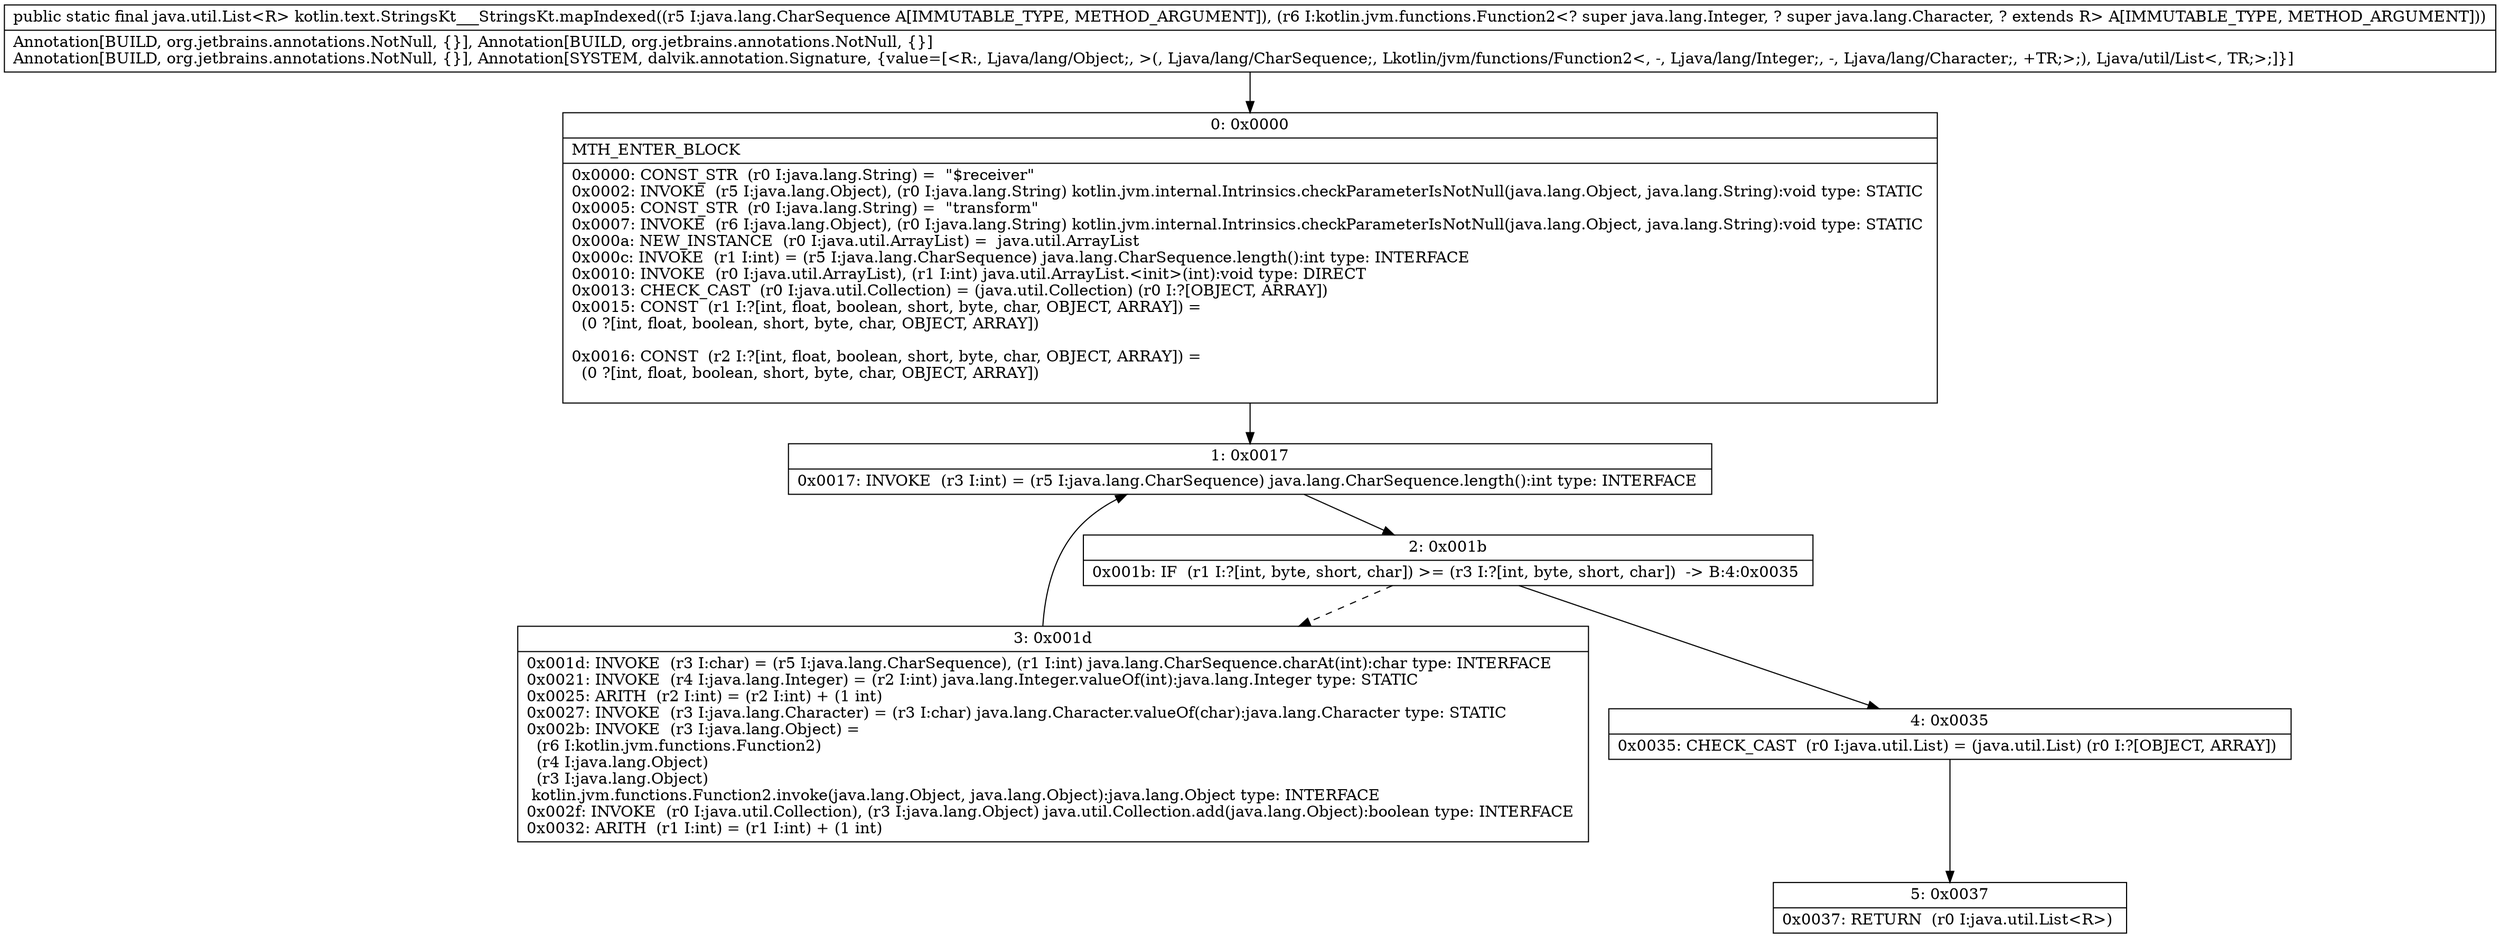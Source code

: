 digraph "CFG forkotlin.text.StringsKt___StringsKt.mapIndexed(Ljava\/lang\/CharSequence;Lkotlin\/jvm\/functions\/Function2;)Ljava\/util\/List;" {
Node_0 [shape=record,label="{0\:\ 0x0000|MTH_ENTER_BLOCK\l|0x0000: CONST_STR  (r0 I:java.lang.String) =  \"$receiver\" \l0x0002: INVOKE  (r5 I:java.lang.Object), (r0 I:java.lang.String) kotlin.jvm.internal.Intrinsics.checkParameterIsNotNull(java.lang.Object, java.lang.String):void type: STATIC \l0x0005: CONST_STR  (r0 I:java.lang.String) =  \"transform\" \l0x0007: INVOKE  (r6 I:java.lang.Object), (r0 I:java.lang.String) kotlin.jvm.internal.Intrinsics.checkParameterIsNotNull(java.lang.Object, java.lang.String):void type: STATIC \l0x000a: NEW_INSTANCE  (r0 I:java.util.ArrayList) =  java.util.ArrayList \l0x000c: INVOKE  (r1 I:int) = (r5 I:java.lang.CharSequence) java.lang.CharSequence.length():int type: INTERFACE \l0x0010: INVOKE  (r0 I:java.util.ArrayList), (r1 I:int) java.util.ArrayList.\<init\>(int):void type: DIRECT \l0x0013: CHECK_CAST  (r0 I:java.util.Collection) = (java.util.Collection) (r0 I:?[OBJECT, ARRAY]) \l0x0015: CONST  (r1 I:?[int, float, boolean, short, byte, char, OBJECT, ARRAY]) = \l  (0 ?[int, float, boolean, short, byte, char, OBJECT, ARRAY])\l \l0x0016: CONST  (r2 I:?[int, float, boolean, short, byte, char, OBJECT, ARRAY]) = \l  (0 ?[int, float, boolean, short, byte, char, OBJECT, ARRAY])\l \l}"];
Node_1 [shape=record,label="{1\:\ 0x0017|0x0017: INVOKE  (r3 I:int) = (r5 I:java.lang.CharSequence) java.lang.CharSequence.length():int type: INTERFACE \l}"];
Node_2 [shape=record,label="{2\:\ 0x001b|0x001b: IF  (r1 I:?[int, byte, short, char]) \>= (r3 I:?[int, byte, short, char])  \-\> B:4:0x0035 \l}"];
Node_3 [shape=record,label="{3\:\ 0x001d|0x001d: INVOKE  (r3 I:char) = (r5 I:java.lang.CharSequence), (r1 I:int) java.lang.CharSequence.charAt(int):char type: INTERFACE \l0x0021: INVOKE  (r4 I:java.lang.Integer) = (r2 I:int) java.lang.Integer.valueOf(int):java.lang.Integer type: STATIC \l0x0025: ARITH  (r2 I:int) = (r2 I:int) + (1 int) \l0x0027: INVOKE  (r3 I:java.lang.Character) = (r3 I:char) java.lang.Character.valueOf(char):java.lang.Character type: STATIC \l0x002b: INVOKE  (r3 I:java.lang.Object) = \l  (r6 I:kotlin.jvm.functions.Function2)\l  (r4 I:java.lang.Object)\l  (r3 I:java.lang.Object)\l kotlin.jvm.functions.Function2.invoke(java.lang.Object, java.lang.Object):java.lang.Object type: INTERFACE \l0x002f: INVOKE  (r0 I:java.util.Collection), (r3 I:java.lang.Object) java.util.Collection.add(java.lang.Object):boolean type: INTERFACE \l0x0032: ARITH  (r1 I:int) = (r1 I:int) + (1 int) \l}"];
Node_4 [shape=record,label="{4\:\ 0x0035|0x0035: CHECK_CAST  (r0 I:java.util.List) = (java.util.List) (r0 I:?[OBJECT, ARRAY]) \l}"];
Node_5 [shape=record,label="{5\:\ 0x0037|0x0037: RETURN  (r0 I:java.util.List\<R\>) \l}"];
MethodNode[shape=record,label="{public static final java.util.List\<R\> kotlin.text.StringsKt___StringsKt.mapIndexed((r5 I:java.lang.CharSequence A[IMMUTABLE_TYPE, METHOD_ARGUMENT]), (r6 I:kotlin.jvm.functions.Function2\<? super java.lang.Integer, ? super java.lang.Character, ? extends R\> A[IMMUTABLE_TYPE, METHOD_ARGUMENT]))  | Annotation[BUILD, org.jetbrains.annotations.NotNull, \{\}], Annotation[BUILD, org.jetbrains.annotations.NotNull, \{\}]\lAnnotation[BUILD, org.jetbrains.annotations.NotNull, \{\}], Annotation[SYSTEM, dalvik.annotation.Signature, \{value=[\<R:, Ljava\/lang\/Object;, \>(, Ljava\/lang\/CharSequence;, Lkotlin\/jvm\/functions\/Function2\<, \-, Ljava\/lang\/Integer;, \-, Ljava\/lang\/Character;, +TR;\>;), Ljava\/util\/List\<, TR;\>;]\}]\l}"];
MethodNode -> Node_0;
Node_0 -> Node_1;
Node_1 -> Node_2;
Node_2 -> Node_3[style=dashed];
Node_2 -> Node_4;
Node_3 -> Node_1;
Node_4 -> Node_5;
}

